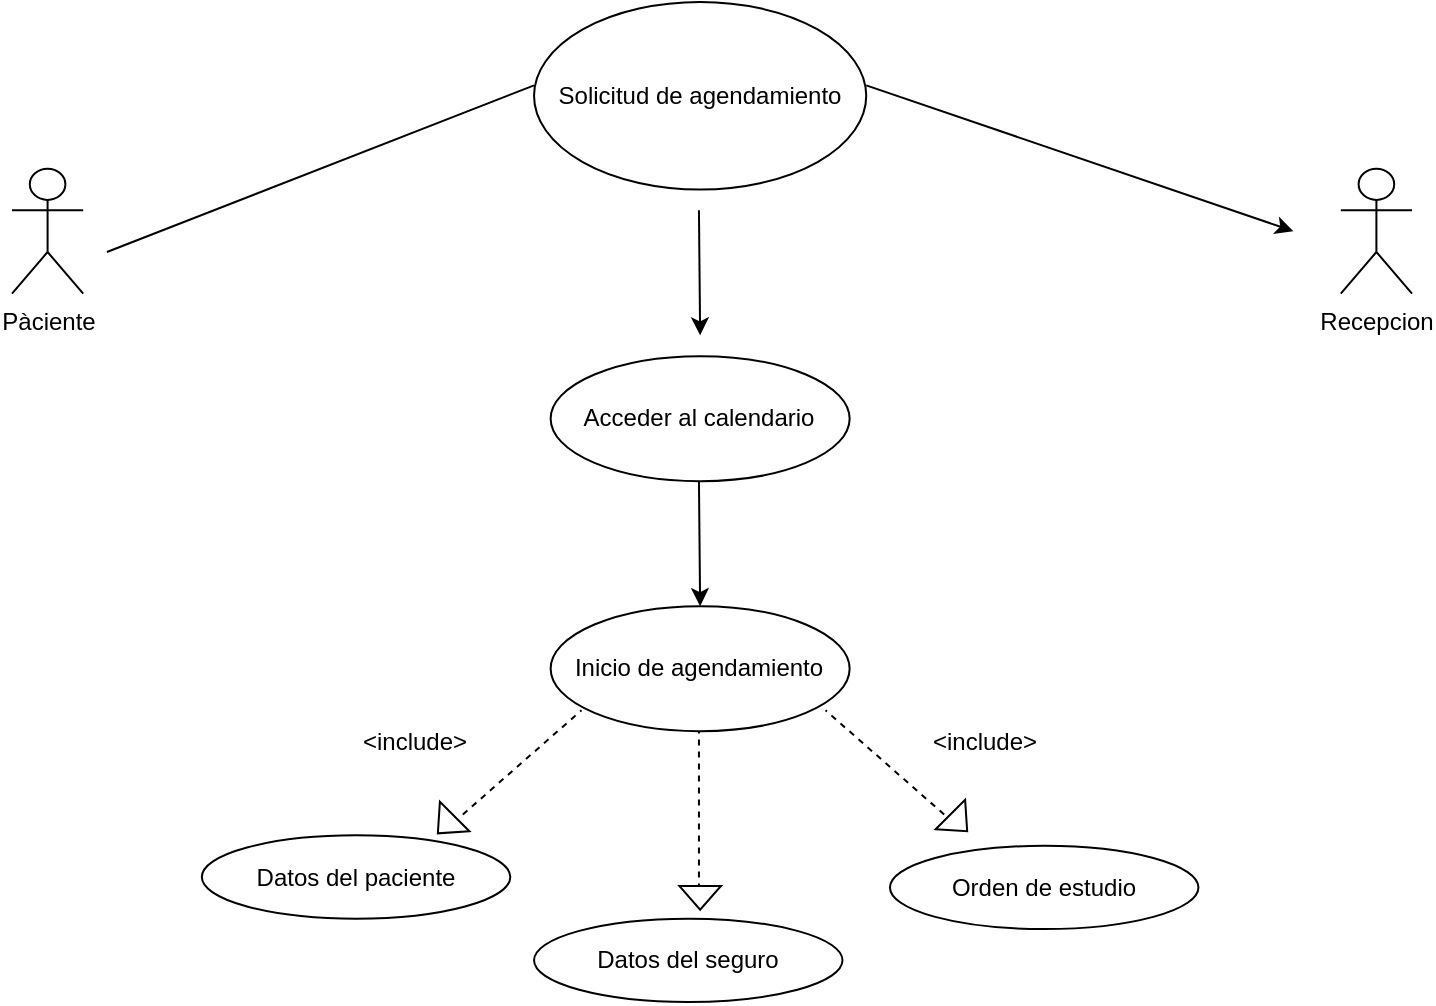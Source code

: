 <mxfile version="21.0.6" type="github">
  <diagram name="Página-1" id="2axaW1bEAJMXnqoiutpB">
    <mxGraphModel dx="998" dy="532" grid="1" gridSize="10" guides="1" tooltips="1" connect="1" arrows="1" fold="1" page="1" pageScale="1" pageWidth="827" pageHeight="1169" math="0" shadow="0">
      <root>
        <mxCell id="0" />
        <mxCell id="1" parent="0" />
        <mxCell id="02pRJUBR5XefVoVVexfB-41" value="" style="group" vertex="1" connectable="0" parent="1">
          <mxGeometry x="70" y="360" width="700" height="500" as="geometry" />
        </mxCell>
        <mxCell id="02pRJUBR5XefVoVVexfB-13" value="Pàciente" style="shape=umlActor;verticalLabelPosition=bottom;verticalAlign=top;html=1;outlineConnect=0;" vertex="1" parent="02pRJUBR5XefVoVVexfB-41">
          <mxGeometry y="83.333" width="35.593" height="62.5" as="geometry" />
        </mxCell>
        <mxCell id="02pRJUBR5XefVoVVexfB-15" value="Recepcion&lt;br&gt;" style="shape=umlActor;verticalLabelPosition=bottom;verticalAlign=top;html=1;outlineConnect=0;" vertex="1" parent="02pRJUBR5XefVoVVexfB-41">
          <mxGeometry x="664.407" y="83.333" width="35.593" height="62.5" as="geometry" />
        </mxCell>
        <mxCell id="02pRJUBR5XefVoVVexfB-16" value="Solicitud de agendamiento" style="ellipse;whiteSpace=wrap;html=1;" vertex="1" parent="02pRJUBR5XefVoVVexfB-41">
          <mxGeometry x="261.017" width="166.102" height="93.75" as="geometry" />
        </mxCell>
        <mxCell id="02pRJUBR5XefVoVVexfB-17" value="" style="endArrow=none;html=1;rounded=0;" edge="1" parent="02pRJUBR5XefVoVVexfB-41">
          <mxGeometry width="50" height="50" relative="1" as="geometry">
            <mxPoint x="47.458" y="125.0" as="sourcePoint" />
            <mxPoint x="261.017" y="41.667" as="targetPoint" />
          </mxGeometry>
        </mxCell>
        <mxCell id="02pRJUBR5XefVoVVexfB-18" value="" style="endArrow=classic;html=1;rounded=0;" edge="1" parent="02pRJUBR5XefVoVVexfB-41">
          <mxGeometry width="50" height="50" relative="1" as="geometry">
            <mxPoint x="427.119" y="41.667" as="sourcePoint" />
            <mxPoint x="640.678" y="114.583" as="targetPoint" />
          </mxGeometry>
        </mxCell>
        <mxCell id="02pRJUBR5XefVoVVexfB-19" value="" style="endArrow=classic;html=1;rounded=0;" edge="1" parent="02pRJUBR5XefVoVVexfB-41">
          <mxGeometry width="50" height="50" relative="1" as="geometry">
            <mxPoint x="343.475" y="104.167" as="sourcePoint" />
            <mxPoint x="344.068" y="166.667" as="targetPoint" />
          </mxGeometry>
        </mxCell>
        <mxCell id="02pRJUBR5XefVoVVexfB-20" value="Acceder al calendario" style="ellipse;whiteSpace=wrap;html=1;" vertex="1" parent="02pRJUBR5XefVoVVexfB-41">
          <mxGeometry x="269.322" y="177.083" width="149.492" height="62.5" as="geometry" />
        </mxCell>
        <mxCell id="02pRJUBR5XefVoVVexfB-21" value="" style="endArrow=classic;html=1;rounded=0;" edge="1" parent="02pRJUBR5XefVoVVexfB-41">
          <mxGeometry width="50" height="50" relative="1" as="geometry">
            <mxPoint x="343.475" y="239.583" as="sourcePoint" />
            <mxPoint x="344.068" y="302.083" as="targetPoint" />
          </mxGeometry>
        </mxCell>
        <mxCell id="02pRJUBR5XefVoVVexfB-23" value="Inicio de agendamiento" style="ellipse;whiteSpace=wrap;html=1;" vertex="1" parent="02pRJUBR5XefVoVVexfB-41">
          <mxGeometry x="269.322" y="302.083" width="149.492" height="62.5" as="geometry" />
        </mxCell>
        <mxCell id="02pRJUBR5XefVoVVexfB-25" value="" style="endArrow=none;dashed=1;html=1;rounded=0;" edge="1" parent="02pRJUBR5XefVoVVexfB-41">
          <mxGeometry width="50" height="50" relative="1" as="geometry">
            <mxPoint x="225.424" y="406.25" as="sourcePoint" />
            <mxPoint x="284.746" y="354.167" as="targetPoint" />
          </mxGeometry>
        </mxCell>
        <mxCell id="02pRJUBR5XefVoVVexfB-26" value="" style="triangle;whiteSpace=wrap;html=1;rotation=135;" vertex="1" parent="02pRJUBR5XefVoVVexfB-41">
          <mxGeometry x="211.186" y="401.042" width="11.864" height="20.833" as="geometry" />
        </mxCell>
        <mxCell id="02pRJUBR5XefVoVVexfB-28" value="" style="endArrow=none;dashed=1;html=1;rounded=0;flipH=1;" edge="1" parent="02pRJUBR5XefVoVVexfB-41">
          <mxGeometry width="50" height="50" relative="1" as="geometry">
            <mxPoint x="405.763" y="406.25" as="sourcePoint" />
            <mxPoint x="465.085" y="354.167" as="targetPoint" />
          </mxGeometry>
        </mxCell>
        <mxCell id="02pRJUBR5XefVoVVexfB-29" value="" style="triangle;whiteSpace=wrap;html=1;rotation=-135;flipH=1;" vertex="1" parent="02pRJUBR5XefVoVVexfB-41">
          <mxGeometry x="467.458" y="400" width="11.864" height="20.833" as="geometry" />
        </mxCell>
        <mxCell id="02pRJUBR5XefVoVVexfB-32" value="" style="endArrow=none;dashed=1;html=1;rounded=0;" edge="1" parent="02pRJUBR5XefVoVVexfB-41">
          <mxGeometry width="50" height="50" relative="1" as="geometry">
            <mxPoint x="343.475" y="443.75" as="sourcePoint" />
            <mxPoint x="343.475" y="364.583" as="targetPoint" />
          </mxGeometry>
        </mxCell>
        <mxCell id="02pRJUBR5XefVoVVexfB-34" value="" style="triangle;whiteSpace=wrap;html=1;rotation=-90;flipH=1;" vertex="1" parent="02pRJUBR5XefVoVVexfB-41">
          <mxGeometry x="338.136" y="437.5" width="11.864" height="20.833" as="geometry" />
        </mxCell>
        <mxCell id="02pRJUBR5XefVoVVexfB-35" value="Datos del paciente" style="ellipse;whiteSpace=wrap;html=1;" vertex="1" parent="02pRJUBR5XefVoVVexfB-41">
          <mxGeometry x="94.915" y="416.667" width="154.237" height="41.667" as="geometry" />
        </mxCell>
        <mxCell id="02pRJUBR5XefVoVVexfB-36" value="Datos del seguro" style="ellipse;whiteSpace=wrap;html=1;" vertex="1" parent="02pRJUBR5XefVoVVexfB-41">
          <mxGeometry x="261.017" y="458.333" width="154.237" height="41.667" as="geometry" />
        </mxCell>
        <mxCell id="02pRJUBR5XefVoVVexfB-37" value="Orden de estudio" style="ellipse;whiteSpace=wrap;html=1;" vertex="1" parent="02pRJUBR5XefVoVVexfB-41">
          <mxGeometry x="438.983" y="421.875" width="154.237" height="41.667" as="geometry" />
        </mxCell>
        <mxCell id="02pRJUBR5XefVoVVexfB-39" value="&amp;lt;include&amp;gt;" style="text;html=1;strokeColor=none;fillColor=none;align=center;verticalAlign=middle;whiteSpace=wrap;rounded=0;" vertex="1" parent="02pRJUBR5XefVoVVexfB-41">
          <mxGeometry x="166.102" y="354.167" width="71.186" height="31.25" as="geometry" />
        </mxCell>
        <mxCell id="02pRJUBR5XefVoVVexfB-40" value="&amp;lt;include&amp;gt;" style="text;html=1;strokeColor=none;fillColor=none;align=center;verticalAlign=middle;whiteSpace=wrap;rounded=0;" vertex="1" parent="02pRJUBR5XefVoVVexfB-41">
          <mxGeometry x="450.847" y="354.167" width="71.186" height="31.25" as="geometry" />
        </mxCell>
      </root>
    </mxGraphModel>
  </diagram>
</mxfile>
